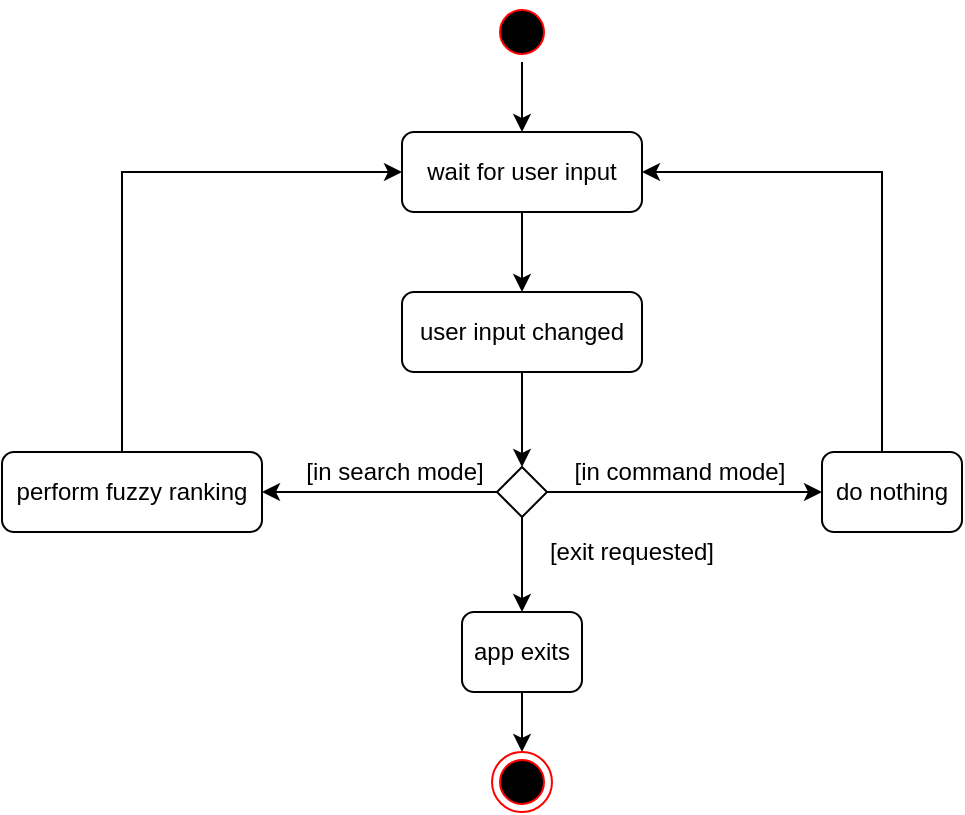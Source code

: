 <mxfile version="21.1.0" type="google">
  <diagram name="Page-1" id="C_5N1OAqkHaPhTUYdk5r">
    <mxGraphModel dx="657" dy="973" grid="1" gridSize="10" guides="1" tooltips="1" connect="1" arrows="1" fold="1" page="1" pageScale="1" pageWidth="850" pageHeight="1100" math="0" shadow="0">
      <root>
        <mxCell id="0" />
        <mxCell id="1" parent="0" />
        <mxCell id="DsuQjiHY568hFeN5l75T-3" value="" style="edgeStyle=orthogonalEdgeStyle;rounded=0;orthogonalLoop=1;jettySize=auto;html=1;" edge="1" parent="1" source="DsuQjiHY568hFeN5l75T-1" target="DsuQjiHY568hFeN5l75T-2">
          <mxGeometry relative="1" as="geometry" />
        </mxCell>
        <mxCell id="DsuQjiHY568hFeN5l75T-1" value="wait for user input" style="rounded=1;whiteSpace=wrap;html=1;" vertex="1" parent="1">
          <mxGeometry x="360" y="600" width="120" height="40" as="geometry" />
        </mxCell>
        <mxCell id="DsuQjiHY568hFeN5l75T-8" value="" style="edgeStyle=orthogonalEdgeStyle;rounded=0;orthogonalLoop=1;jettySize=auto;html=1;" edge="1" parent="1" source="DsuQjiHY568hFeN5l75T-2" target="DsuQjiHY568hFeN5l75T-6">
          <mxGeometry relative="1" as="geometry" />
        </mxCell>
        <mxCell id="DsuQjiHY568hFeN5l75T-2" value="user input changed" style="whiteSpace=wrap;html=1;rounded=1;" vertex="1" parent="1">
          <mxGeometry x="360" y="680" width="120" height="40" as="geometry" />
        </mxCell>
        <mxCell id="DsuQjiHY568hFeN5l75T-10" value="" style="edgeStyle=orthogonalEdgeStyle;rounded=0;orthogonalLoop=1;jettySize=auto;html=1;" edge="1" parent="1" source="DsuQjiHY568hFeN5l75T-6" target="DsuQjiHY568hFeN5l75T-9">
          <mxGeometry relative="1" as="geometry" />
        </mxCell>
        <mxCell id="DsuQjiHY568hFeN5l75T-13" value="" style="edgeStyle=orthogonalEdgeStyle;rounded=0;orthogonalLoop=1;jettySize=auto;html=1;" edge="1" parent="1" source="DsuQjiHY568hFeN5l75T-6" target="DsuQjiHY568hFeN5l75T-12">
          <mxGeometry relative="1" as="geometry" />
        </mxCell>
        <mxCell id="DsuQjiHY568hFeN5l75T-16" value="" style="edgeStyle=orthogonalEdgeStyle;rounded=0;orthogonalLoop=1;jettySize=auto;html=1;" edge="1" parent="1" source="DsuQjiHY568hFeN5l75T-6" target="DsuQjiHY568hFeN5l75T-15">
          <mxGeometry relative="1" as="geometry" />
        </mxCell>
        <mxCell id="DsuQjiHY568hFeN5l75T-6" value="" style="rhombus;whiteSpace=wrap;html=1;" vertex="1" parent="1">
          <mxGeometry x="407.5" y="767.5" width="25" height="25" as="geometry" />
        </mxCell>
        <mxCell id="DsuQjiHY568hFeN5l75T-43" style="edgeStyle=orthogonalEdgeStyle;rounded=0;orthogonalLoop=1;jettySize=auto;html=1;entryX=1;entryY=0.5;entryDx=0;entryDy=0;" edge="1" parent="1" source="DsuQjiHY568hFeN5l75T-9" target="DsuQjiHY568hFeN5l75T-1">
          <mxGeometry relative="1" as="geometry">
            <mxPoint x="605" y="620" as="targetPoint" />
            <Array as="points">
              <mxPoint x="600" y="620" />
            </Array>
          </mxGeometry>
        </mxCell>
        <mxCell id="DsuQjiHY568hFeN5l75T-9" value="do nothing" style="rounded=1;whiteSpace=wrap;html=1;" vertex="1" parent="1">
          <mxGeometry x="570" y="760" width="70" height="40" as="geometry" />
        </mxCell>
        <mxCell id="DsuQjiHY568hFeN5l75T-11" value="[in command mode]" style="text;html=1;strokeColor=none;fillColor=none;align=center;verticalAlign=middle;whiteSpace=wrap;rounded=0;" vertex="1" parent="1">
          <mxGeometry x="440" y="755" width="117.5" height="30" as="geometry" />
        </mxCell>
        <mxCell id="DsuQjiHY568hFeN5l75T-45" style="edgeStyle=orthogonalEdgeStyle;rounded=0;orthogonalLoop=1;jettySize=auto;html=1;entryX=0;entryY=0.5;entryDx=0;entryDy=0;" edge="1" parent="1" source="DsuQjiHY568hFeN5l75T-12" target="DsuQjiHY568hFeN5l75T-1">
          <mxGeometry relative="1" as="geometry">
            <Array as="points">
              <mxPoint x="220" y="620" />
            </Array>
          </mxGeometry>
        </mxCell>
        <mxCell id="DsuQjiHY568hFeN5l75T-12" value="perform fuzzy ranking" style="rounded=1;whiteSpace=wrap;html=1;" vertex="1" parent="1">
          <mxGeometry x="160" y="760" width="130" height="40" as="geometry" />
        </mxCell>
        <mxCell id="DsuQjiHY568hFeN5l75T-14" value="[in search mode]" style="text;html=1;strokeColor=none;fillColor=none;align=center;verticalAlign=middle;whiteSpace=wrap;rounded=0;" vertex="1" parent="1">
          <mxGeometry x="310" y="755" width="92.5" height="30" as="geometry" />
        </mxCell>
        <mxCell id="DsuQjiHY568hFeN5l75T-41" value="" style="edgeStyle=orthogonalEdgeStyle;rounded=0;orthogonalLoop=1;jettySize=auto;html=1;" edge="1" parent="1" source="DsuQjiHY568hFeN5l75T-15" target="DsuQjiHY568hFeN5l75T-40">
          <mxGeometry relative="1" as="geometry" />
        </mxCell>
        <mxCell id="DsuQjiHY568hFeN5l75T-15" value="app exits" style="rounded=1;whiteSpace=wrap;html=1;" vertex="1" parent="1">
          <mxGeometry x="390" y="840" width="60" height="40" as="geometry" />
        </mxCell>
        <mxCell id="DsuQjiHY568hFeN5l75T-17" value="[exit requested]" style="text;html=1;strokeColor=none;fillColor=none;align=center;verticalAlign=middle;whiteSpace=wrap;rounded=0;" vertex="1" parent="1">
          <mxGeometry x="425" y="800" width="100" height="20" as="geometry" />
        </mxCell>
        <mxCell id="DsuQjiHY568hFeN5l75T-39" style="edgeStyle=orthogonalEdgeStyle;rounded=0;orthogonalLoop=1;jettySize=auto;html=1;entryX=0.5;entryY=0;entryDx=0;entryDy=0;" edge="1" parent="1" source="DsuQjiHY568hFeN5l75T-36" target="DsuQjiHY568hFeN5l75T-1">
          <mxGeometry relative="1" as="geometry" />
        </mxCell>
        <mxCell id="DsuQjiHY568hFeN5l75T-36" value="" style="ellipse;html=1;shape=startState;fillColor=#000000;strokeColor=#ff0000;" vertex="1" parent="1">
          <mxGeometry x="405" y="535" width="30" height="30" as="geometry" />
        </mxCell>
        <mxCell id="DsuQjiHY568hFeN5l75T-40" value="" style="ellipse;html=1;shape=endState;fillColor=#000000;strokeColor=#ff0000;" vertex="1" parent="1">
          <mxGeometry x="405" y="910" width="30" height="30" as="geometry" />
        </mxCell>
      </root>
    </mxGraphModel>
  </diagram>
</mxfile>
